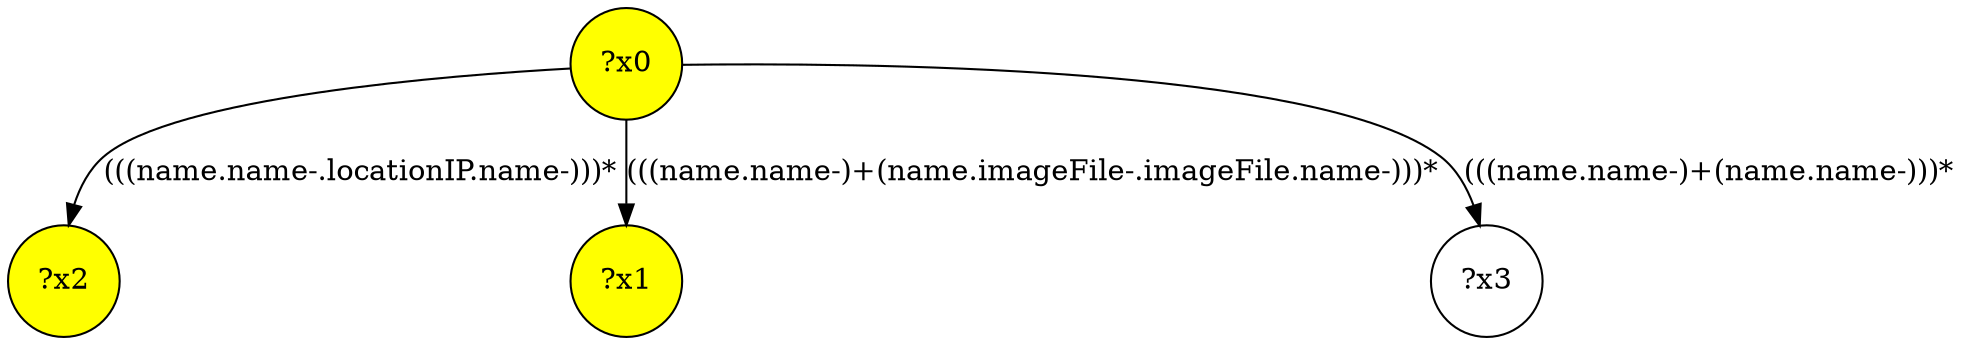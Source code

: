digraph g {
	x0 [fillcolor="yellow", style="filled," shape=circle, label="?x0"];
	x2 [fillcolor="yellow", style="filled," shape=circle, label="?x2"];
	x1 [fillcolor="yellow", style="filled," shape=circle, label="?x1"];
	x0 -> x1 [label="(((name.name-)+(name.imageFile-.imageFile.name-)))*"];
	x0 -> x2 [label="(((name.name-.locationIP.name-)))*"];
	x3 [shape=circle, label="?x3"];
	x0 -> x3 [label="(((name.name-)+(name.name-)))*"];
}
